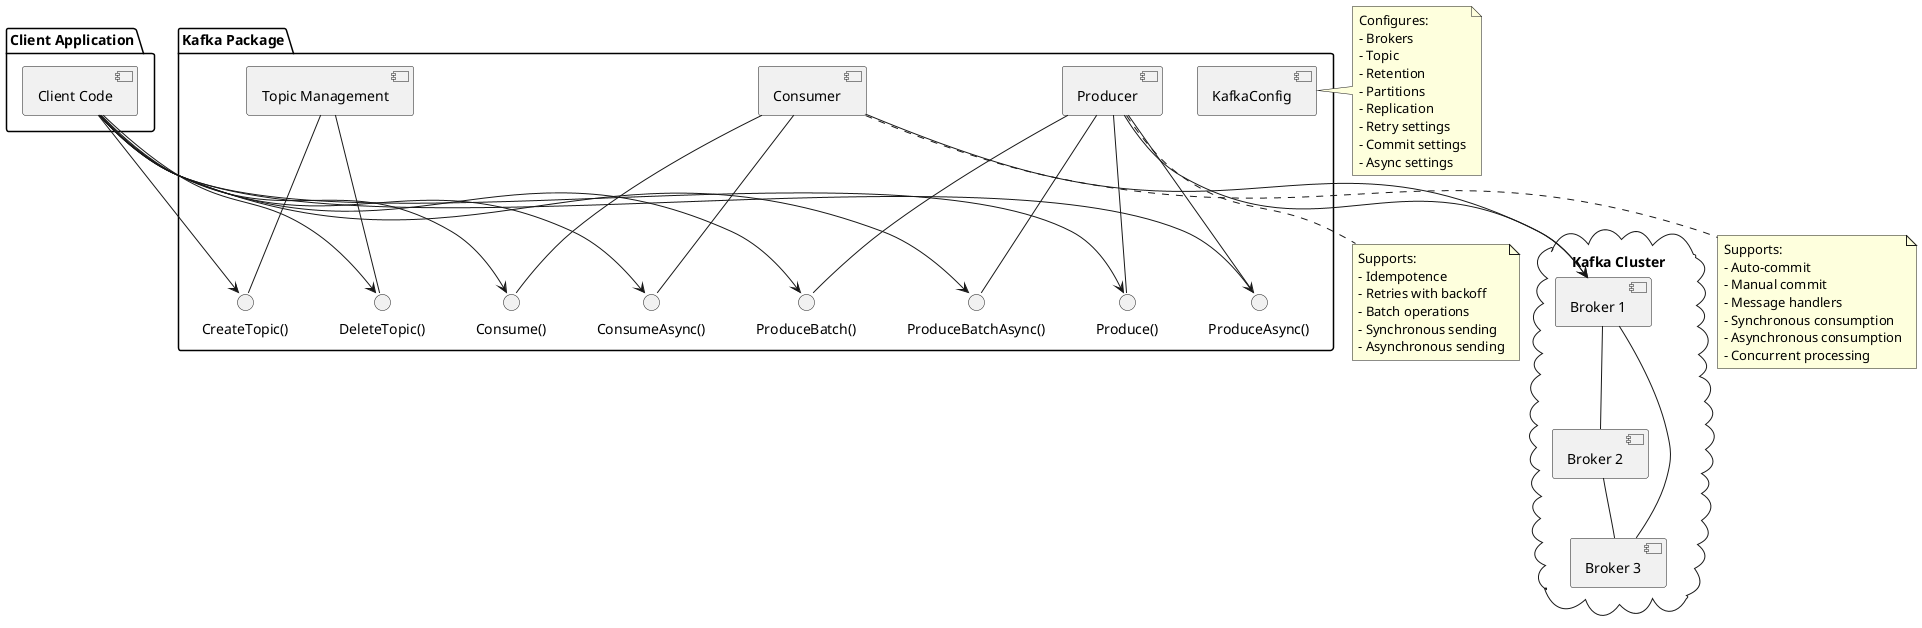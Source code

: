 @startuml Kafka Component Diagram

package "Kafka Package" {
  [KafkaConfig] as Config
  [Producer] as Producer
  [Consumer] as Consumer
  [Topic Management] as TopicMgmt
  
  interface "Produce()" as ProduceAPI
  interface "ProduceAsync()" as ProduceAsyncAPI
  interface "ProduceBatch()" as BatchAPI
  interface "ProduceBatchAsync()" as BatchAsyncAPI
  interface "Consume()" as ConsumeAPI
  interface "ConsumeAsync()" as ConsumeAsyncAPI
  interface "CreateTopic()" as CreateAPI
  interface "DeleteTopic()" as DeleteAPI
  
  Producer -- ProduceAPI
  Producer -- ProduceAsyncAPI
  Producer -- BatchAPI
  Producer -- BatchAsyncAPI
  Consumer -- ConsumeAPI
  Consumer -- ConsumeAsyncAPI
  TopicMgmt -- CreateAPI
  TopicMgmt -- DeleteAPI
}

package "Client Application" {
  [Client Code] as Client
}

cloud "Kafka Cluster" {
  [Broker 1] as Broker1
  [Broker 2] as Broker2
  [Broker 3] as Broker3
  
  Broker1 -- Broker2
  Broker2 -- Broker3
  Broker3 -- Broker1
}

Client --> ProduceAPI
Client --> ProduceAsyncAPI
Client --> BatchAPI
Client --> BatchAsyncAPI
Client --> ConsumeAPI
Client --> ConsumeAsyncAPI
Client --> CreateAPI
Client --> DeleteAPI

Producer --> Broker1
Consumer --> Broker1

note right of Config
  Configures:
  - Brokers
  - Topic
  - Retention
  - Partitions
  - Replication
  - Retry settings
  - Commit settings
  - Async settings
end note

note bottom of Consumer
  Supports:
  - Auto-commit
  - Manual commit
  - Message handlers
  - Synchronous consumption
  - Asynchronous consumption
  - Concurrent processing
end note

note bottom of Producer
  Supports:
  - Idempotence
  - Retries with backoff
  - Batch operations
  - Synchronous sending
  - Asynchronous sending
end note

@enduml 